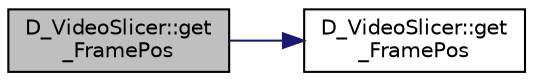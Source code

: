 digraph "D_VideoSlicer::get_FramePos"
{
 // LATEX_PDF_SIZE
  edge [fontname="Helvetica",fontsize="10",labelfontname="Helvetica",labelfontsize="10"];
  node [fontname="Helvetica",fontsize="10",shape=record];
  rankdir="LR";
  Node1 [label="D_VideoSlicer::get\l_FramePos",height=0.2,width=0.4,color="black", fillcolor="grey75", style="filled", fontcolor="black",tooltip=" "];
  Node1 -> Node2 [color="midnightblue",fontsize="10",style="solid",fontname="Helvetica"];
  Node2 [label="D_VideoSlicer::get\l_FramePos",height=0.2,width=0.4,color="black", fillcolor="white", style="filled",URL="$class_d___video_slicer.html#abdc2840c76f02c718658277eccbbedbd",tooltip=" "];
}
